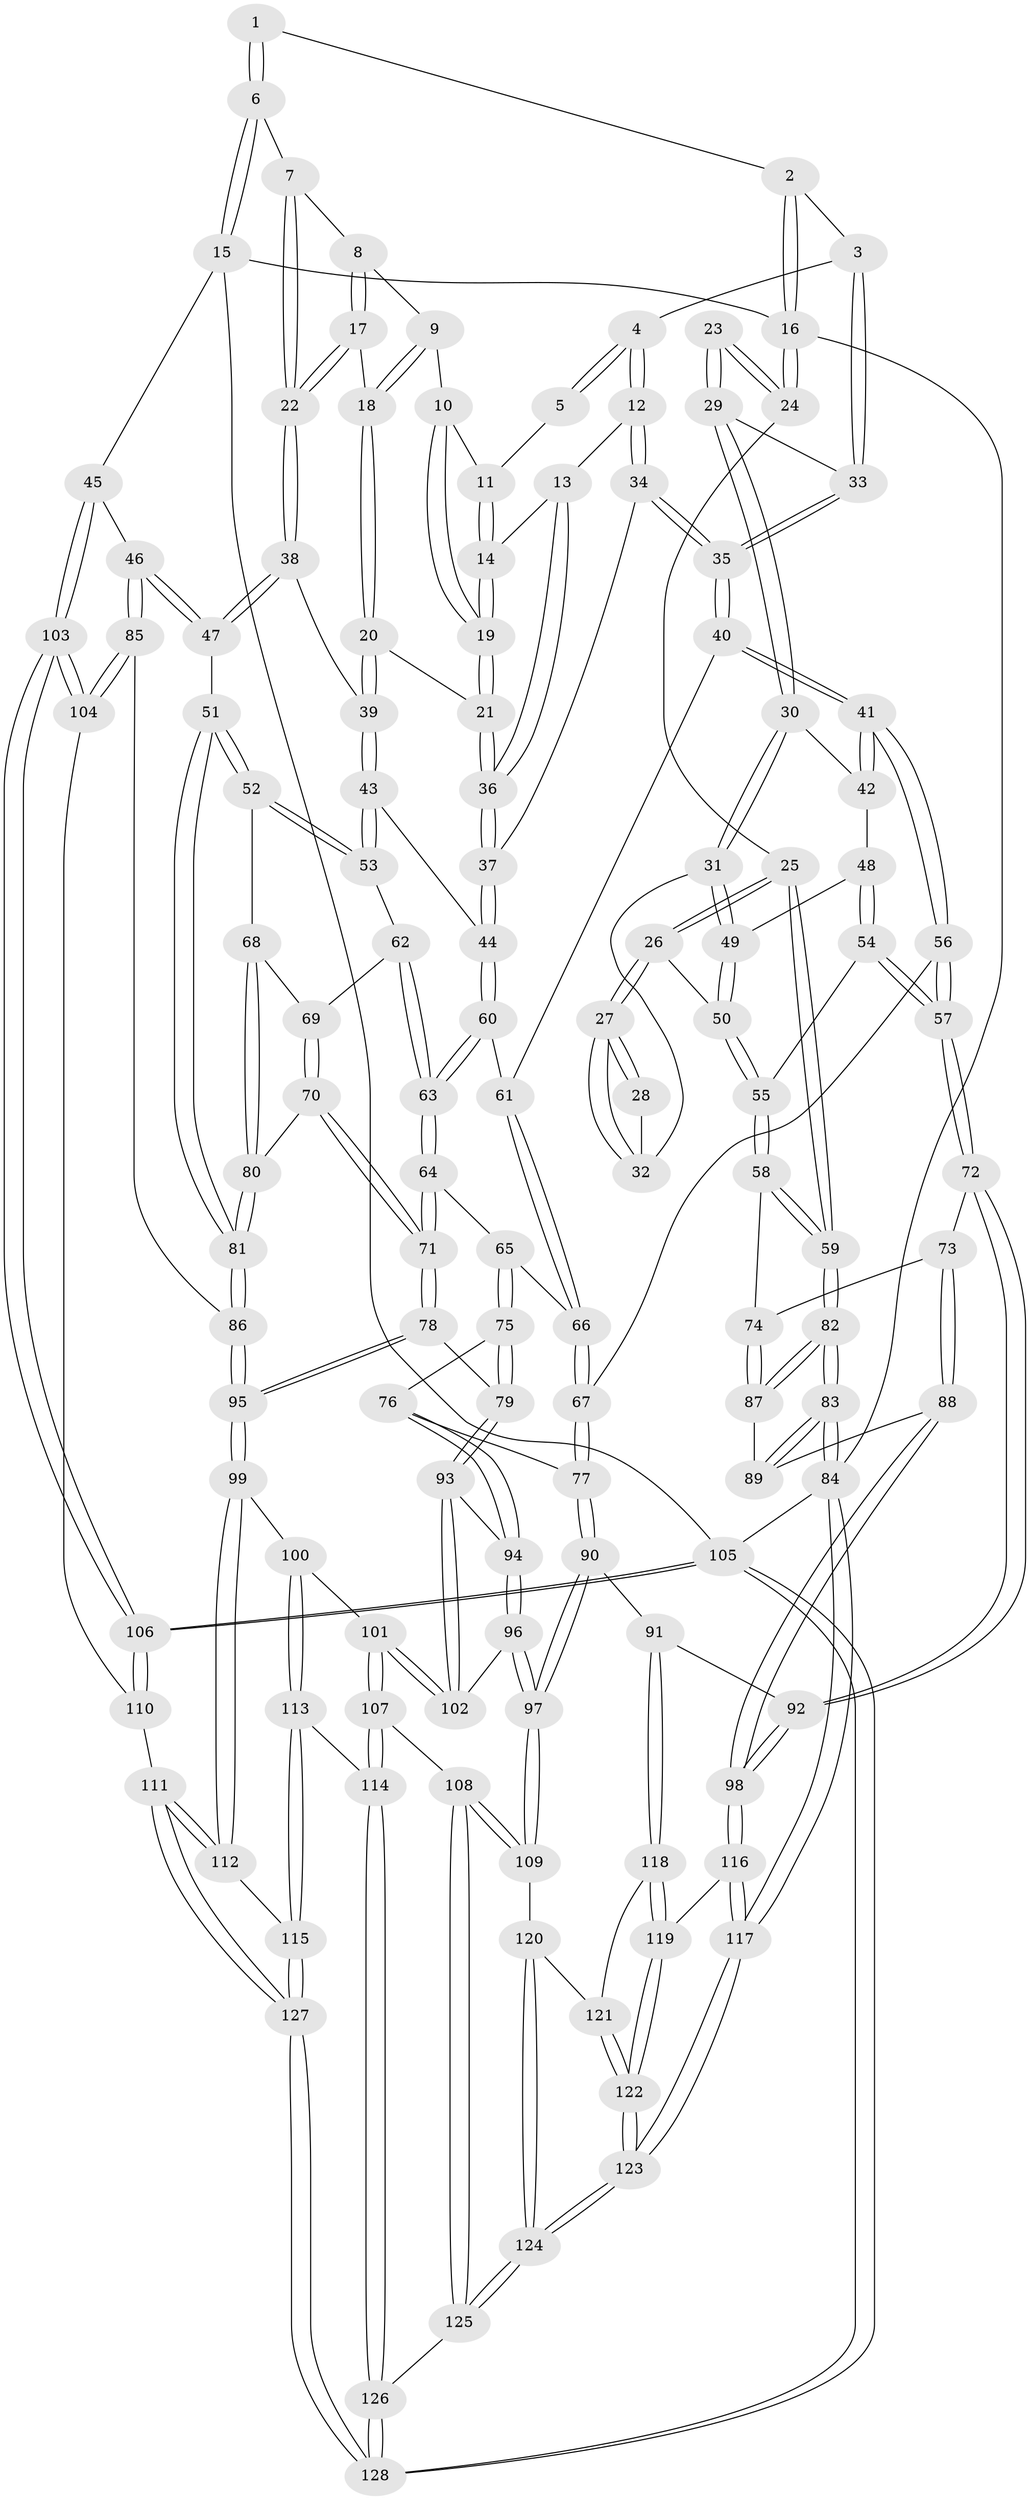 // Generated by graph-tools (version 1.1) at 2025/51/03/09/25 03:51:08]
// undirected, 128 vertices, 317 edges
graph export_dot {
graph [start="1"]
  node [color=gray90,style=filled];
  1 [pos="+0.7021743349356592+0"];
  2 [pos="+0.2600052232407212+0"];
  3 [pos="+0.25802991630131944+0.00882577215214428"];
  4 [pos="+0.47173318388841423+0.1477671796330972"];
  5 [pos="+0.6632246020983169+0"];
  6 [pos="+1+0"];
  7 [pos="+0.9821571511097507+0.012409720125623814"];
  8 [pos="+0.8324427592862245+0.14568557540923954"];
  9 [pos="+0.7664682451124863+0.1733471887879266"];
  10 [pos="+0.7126448449239793+0.15871203105771864"];
  11 [pos="+0.6623245509801784+0.03847942480638704"];
  12 [pos="+0.5082077761792443+0.20511326158098475"];
  13 [pos="+0.5595452573472394+0.20550102964032352"];
  14 [pos="+0.5840674895969162+0.19312652785231194"];
  15 [pos="+1+0"];
  16 [pos="+0+0"];
  17 [pos="+0.8099687825877903+0.2471571138485528"];
  18 [pos="+0.7755872194268519+0.2529231127058885"];
  19 [pos="+0.6834453084038243+0.2356946511591678"];
  20 [pos="+0.7482249939909738+0.2754761149828085"];
  21 [pos="+0.6890853686263344+0.25083343815671755"];
  22 [pos="+0.8846092283383135+0.27443289966688944"];
  23 [pos="+0.06111999538630891+0.15301467380794867"];
  24 [pos="+0+0.17902127798605272"];
  25 [pos="+0+0.33103936514686855"];
  26 [pos="+0+0.3438592085695486"];
  27 [pos="+0+0.331245129133352"];
  28 [pos="+0.047483690820602185+0.22864011611802937"];
  29 [pos="+0.21436924924235704+0.10138961651668761"];
  30 [pos="+0.18710867447861088+0.18943962377517368"];
  31 [pos="+0.11332291076710835+0.30019766913253326"];
  32 [pos="+0.06354200687029465+0.2992489835246239"];
  33 [pos="+0.2297084574798156+0.08651856558654003"];
  34 [pos="+0.47874466750817174+0.26263391474386516"];
  35 [pos="+0.3804590690302101+0.35012816560251464"];
  36 [pos="+0.6176645971239769+0.33994721997285376"];
  37 [pos="+0.6118160586769124+0.36516824738710274"];
  38 [pos="+0.891835686790475+0.3051000402689852"];
  39 [pos="+0.7645808656986023+0.3455718801661544"];
  40 [pos="+0.38005607009094633+0.35643466213396935"];
  41 [pos="+0.3269681684012134+0.45345131897050955"];
  42 [pos="+0.20709973712462432+0.318762780058631"];
  43 [pos="+0.748686298193704+0.39463867434501004"];
  44 [pos="+0.6121538381381894+0.3704150728508646"];
  45 [pos="+1+0.4726973698548771"];
  46 [pos="+1+0.47151365386419997"];
  47 [pos="+1+0.4461422425119174"];
  48 [pos="+0.13877735168143598+0.37813826990156146"];
  49 [pos="+0.12305305145579401+0.36006541871570213"];
  50 [pos="+0.018869379894637255+0.3826724963617272"];
  51 [pos="+0.9483680183933497+0.46114254367249274"];
  52 [pos="+0.8494436187337594+0.4611920270283273"];
  53 [pos="+0.7511751045605526+0.39916144925710406"];
  54 [pos="+0.15968472914598036+0.4319649742546743"];
  55 [pos="+0.06772587532049697+0.46527206498326035"];
  56 [pos="+0.3137099639268955+0.49642198651209046"];
  57 [pos="+0.3002905426054702+0.5037535464802627"];
  58 [pos="+0.04884265089073661+0.5011840730689091"];
  59 [pos="+0+0.5106535704993319"];
  60 [pos="+0.5952664017488869+0.39255822851648225"];
  61 [pos="+0.57096251166028+0.40502162825365984"];
  62 [pos="+0.7195660431748622+0.459592601054347"];
  63 [pos="+0.6505814165369159+0.49080822111933775"];
  64 [pos="+0.6488393944488656+0.509777686093835"];
  65 [pos="+0.5423619744858464+0.4938237444793708"];
  66 [pos="+0.5387744788994866+0.4864497577540432"];
  67 [pos="+0.3463824988009379+0.5140399957477634"];
  68 [pos="+0.7850318537462364+0.5346723399551139"];
  69 [pos="+0.7210463061733028+0.4678113600370311"];
  70 [pos="+0.7170238711066754+0.5888344348024159"];
  71 [pos="+0.6610439303988102+0.5922270108923262"];
  72 [pos="+0.2741064983672264+0.5433500026437051"];
  73 [pos="+0.11462151885250302+0.5808570765729405"];
  74 [pos="+0.08237949767423312+0.5716290897673053"];
  75 [pos="+0.5653591113776237+0.5837382932619378"];
  76 [pos="+0.4772698497639474+0.6097207670695544"];
  77 [pos="+0.4323785631319294+0.6013392074000214"];
  78 [pos="+0.637376005994255+0.608120807735717"];
  79 [pos="+0.629212388414073+0.6112671394719069"];
  80 [pos="+0.7468026686956433+0.594166161733322"];
  81 [pos="+0.8078109579502435+0.6577097342102822"];
  82 [pos="+0+0.6740055699181208"];
  83 [pos="+0+0.8095574175061184"];
  84 [pos="+0+1"];
  85 [pos="+0.8369322326423678+0.6844473681702734"];
  86 [pos="+0.8107369315797026+0.6645274687212884"];
  87 [pos="+0.034352421675233266+0.6106975577574795"];
  88 [pos="+0.11711563028147623+0.7206410830116265"];
  89 [pos="+0.08307359977185441+0.7160428235107547"];
  90 [pos="+0.4222401446069723+0.6778955580122648"];
  91 [pos="+0.29520103197510916+0.7202340129650724"];
  92 [pos="+0.2676281311492511+0.5977881790410596"];
  93 [pos="+0.6102817111290412+0.6635223910592898"];
  94 [pos="+0.5152906076061804+0.6882121896764761"];
  95 [pos="+0.718760909442119+0.736564030866834"];
  96 [pos="+0.5037666591690143+0.7297982850149047"];
  97 [pos="+0.45887016611902653+0.7899864655650075"];
  98 [pos="+0.1248412291194288+0.7257944731375074"];
  99 [pos="+0.7184253040616345+0.7371718031535522"];
  100 [pos="+0.6461869956163324+0.7461649916442779"];
  101 [pos="+0.6128635994271568+0.7238302354994697"];
  102 [pos="+0.6113054130362965+0.7192882315553337"];
  103 [pos="+1+0.7012112922041961"];
  104 [pos="+0.8888356060899453+0.7706073762417867"];
  105 [pos="+1+1"];
  106 [pos="+1+1"];
  107 [pos="+0.5381309293880113+0.8357110258541922"];
  108 [pos="+0.49636578414055477+0.8208299171049499"];
  109 [pos="+0.4581337673433874+0.794399834066375"];
  110 [pos="+0.8495733267432569+0.8548622557134649"];
  111 [pos="+0.8417038391418787+0.8586099234992377"];
  112 [pos="+0.7202812901648182+0.744907238817629"];
  113 [pos="+0.6527573044688096+0.8392451771573731"];
  114 [pos="+0.5400879474057447+0.8375544916526252"];
  115 [pos="+0.690993918964153+0.8619973246120405"];
  116 [pos="+0.1320453740412551+0.7399588226994968"];
  117 [pos="+0+1"];
  118 [pos="+0.2948368709313795+0.7281212776250834"];
  119 [pos="+0.15536203354294328+0.761758355509144"];
  120 [pos="+0.39337088126729713+0.8157336120927544"];
  121 [pos="+0.30422162170498473+0.7488715405035059"];
  122 [pos="+0.1924651371575639+0.9061102283218705"];
  123 [pos="+0.1665727662062285+1"];
  124 [pos="+0.22770038385188981+1"];
  125 [pos="+0.3882452218347594+1"];
  126 [pos="+0.6092547981702885+1"];
  127 [pos="+0.7455947508013377+0.9314893072188023"];
  128 [pos="+0.6635219446623098+1"];
  1 -- 2;
  1 -- 6;
  1 -- 6;
  2 -- 3;
  2 -- 16;
  2 -- 16;
  3 -- 4;
  3 -- 33;
  3 -- 33;
  4 -- 5;
  4 -- 5;
  4 -- 12;
  4 -- 12;
  5 -- 11;
  6 -- 7;
  6 -- 15;
  6 -- 15;
  7 -- 8;
  7 -- 22;
  7 -- 22;
  8 -- 9;
  8 -- 17;
  8 -- 17;
  9 -- 10;
  9 -- 18;
  9 -- 18;
  10 -- 11;
  10 -- 19;
  10 -- 19;
  11 -- 14;
  11 -- 14;
  12 -- 13;
  12 -- 34;
  12 -- 34;
  13 -- 14;
  13 -- 36;
  13 -- 36;
  14 -- 19;
  14 -- 19;
  15 -- 16;
  15 -- 45;
  15 -- 105;
  16 -- 24;
  16 -- 24;
  16 -- 84;
  17 -- 18;
  17 -- 22;
  17 -- 22;
  18 -- 20;
  18 -- 20;
  19 -- 21;
  19 -- 21;
  20 -- 21;
  20 -- 39;
  20 -- 39;
  21 -- 36;
  21 -- 36;
  22 -- 38;
  22 -- 38;
  23 -- 24;
  23 -- 24;
  23 -- 29;
  23 -- 29;
  24 -- 25;
  25 -- 26;
  25 -- 26;
  25 -- 59;
  25 -- 59;
  26 -- 27;
  26 -- 27;
  26 -- 50;
  27 -- 28;
  27 -- 28;
  27 -- 32;
  27 -- 32;
  28 -- 32;
  29 -- 30;
  29 -- 30;
  29 -- 33;
  30 -- 31;
  30 -- 31;
  30 -- 42;
  31 -- 32;
  31 -- 49;
  31 -- 49;
  33 -- 35;
  33 -- 35;
  34 -- 35;
  34 -- 35;
  34 -- 37;
  35 -- 40;
  35 -- 40;
  36 -- 37;
  36 -- 37;
  37 -- 44;
  37 -- 44;
  38 -- 39;
  38 -- 47;
  38 -- 47;
  39 -- 43;
  39 -- 43;
  40 -- 41;
  40 -- 41;
  40 -- 61;
  41 -- 42;
  41 -- 42;
  41 -- 56;
  41 -- 56;
  42 -- 48;
  43 -- 44;
  43 -- 53;
  43 -- 53;
  44 -- 60;
  44 -- 60;
  45 -- 46;
  45 -- 103;
  45 -- 103;
  46 -- 47;
  46 -- 47;
  46 -- 85;
  46 -- 85;
  47 -- 51;
  48 -- 49;
  48 -- 54;
  48 -- 54;
  49 -- 50;
  49 -- 50;
  50 -- 55;
  50 -- 55;
  51 -- 52;
  51 -- 52;
  51 -- 81;
  51 -- 81;
  52 -- 53;
  52 -- 53;
  52 -- 68;
  53 -- 62;
  54 -- 55;
  54 -- 57;
  54 -- 57;
  55 -- 58;
  55 -- 58;
  56 -- 57;
  56 -- 57;
  56 -- 67;
  57 -- 72;
  57 -- 72;
  58 -- 59;
  58 -- 59;
  58 -- 74;
  59 -- 82;
  59 -- 82;
  60 -- 61;
  60 -- 63;
  60 -- 63;
  61 -- 66;
  61 -- 66;
  62 -- 63;
  62 -- 63;
  62 -- 69;
  63 -- 64;
  63 -- 64;
  64 -- 65;
  64 -- 71;
  64 -- 71;
  65 -- 66;
  65 -- 75;
  65 -- 75;
  66 -- 67;
  66 -- 67;
  67 -- 77;
  67 -- 77;
  68 -- 69;
  68 -- 80;
  68 -- 80;
  69 -- 70;
  69 -- 70;
  70 -- 71;
  70 -- 71;
  70 -- 80;
  71 -- 78;
  71 -- 78;
  72 -- 73;
  72 -- 92;
  72 -- 92;
  73 -- 74;
  73 -- 88;
  73 -- 88;
  74 -- 87;
  74 -- 87;
  75 -- 76;
  75 -- 79;
  75 -- 79;
  76 -- 77;
  76 -- 94;
  76 -- 94;
  77 -- 90;
  77 -- 90;
  78 -- 79;
  78 -- 95;
  78 -- 95;
  79 -- 93;
  79 -- 93;
  80 -- 81;
  80 -- 81;
  81 -- 86;
  81 -- 86;
  82 -- 83;
  82 -- 83;
  82 -- 87;
  82 -- 87;
  83 -- 84;
  83 -- 84;
  83 -- 89;
  83 -- 89;
  84 -- 117;
  84 -- 117;
  84 -- 105;
  85 -- 86;
  85 -- 104;
  85 -- 104;
  86 -- 95;
  86 -- 95;
  87 -- 89;
  88 -- 89;
  88 -- 98;
  88 -- 98;
  90 -- 91;
  90 -- 97;
  90 -- 97;
  91 -- 92;
  91 -- 118;
  91 -- 118;
  92 -- 98;
  92 -- 98;
  93 -- 94;
  93 -- 102;
  93 -- 102;
  94 -- 96;
  94 -- 96;
  95 -- 99;
  95 -- 99;
  96 -- 97;
  96 -- 97;
  96 -- 102;
  97 -- 109;
  97 -- 109;
  98 -- 116;
  98 -- 116;
  99 -- 100;
  99 -- 112;
  99 -- 112;
  100 -- 101;
  100 -- 113;
  100 -- 113;
  101 -- 102;
  101 -- 102;
  101 -- 107;
  101 -- 107;
  103 -- 104;
  103 -- 104;
  103 -- 106;
  103 -- 106;
  104 -- 110;
  105 -- 106;
  105 -- 106;
  105 -- 128;
  105 -- 128;
  106 -- 110;
  106 -- 110;
  107 -- 108;
  107 -- 114;
  107 -- 114;
  108 -- 109;
  108 -- 109;
  108 -- 125;
  108 -- 125;
  109 -- 120;
  110 -- 111;
  111 -- 112;
  111 -- 112;
  111 -- 127;
  111 -- 127;
  112 -- 115;
  113 -- 114;
  113 -- 115;
  113 -- 115;
  114 -- 126;
  114 -- 126;
  115 -- 127;
  115 -- 127;
  116 -- 117;
  116 -- 117;
  116 -- 119;
  117 -- 123;
  117 -- 123;
  118 -- 119;
  118 -- 119;
  118 -- 121;
  119 -- 122;
  119 -- 122;
  120 -- 121;
  120 -- 124;
  120 -- 124;
  121 -- 122;
  121 -- 122;
  122 -- 123;
  122 -- 123;
  123 -- 124;
  123 -- 124;
  124 -- 125;
  124 -- 125;
  125 -- 126;
  126 -- 128;
  126 -- 128;
  127 -- 128;
  127 -- 128;
}
